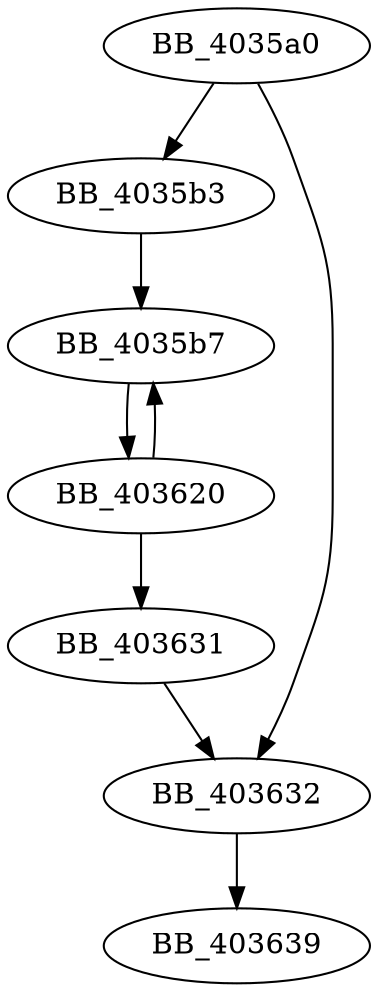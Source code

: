 DiGraph sub_4035A0{
BB_4035a0->BB_4035b3
BB_4035a0->BB_403632
BB_4035b3->BB_4035b7
BB_4035b7->BB_403620
BB_403620->BB_4035b7
BB_403620->BB_403631
BB_403631->BB_403632
BB_403632->BB_403639
}
